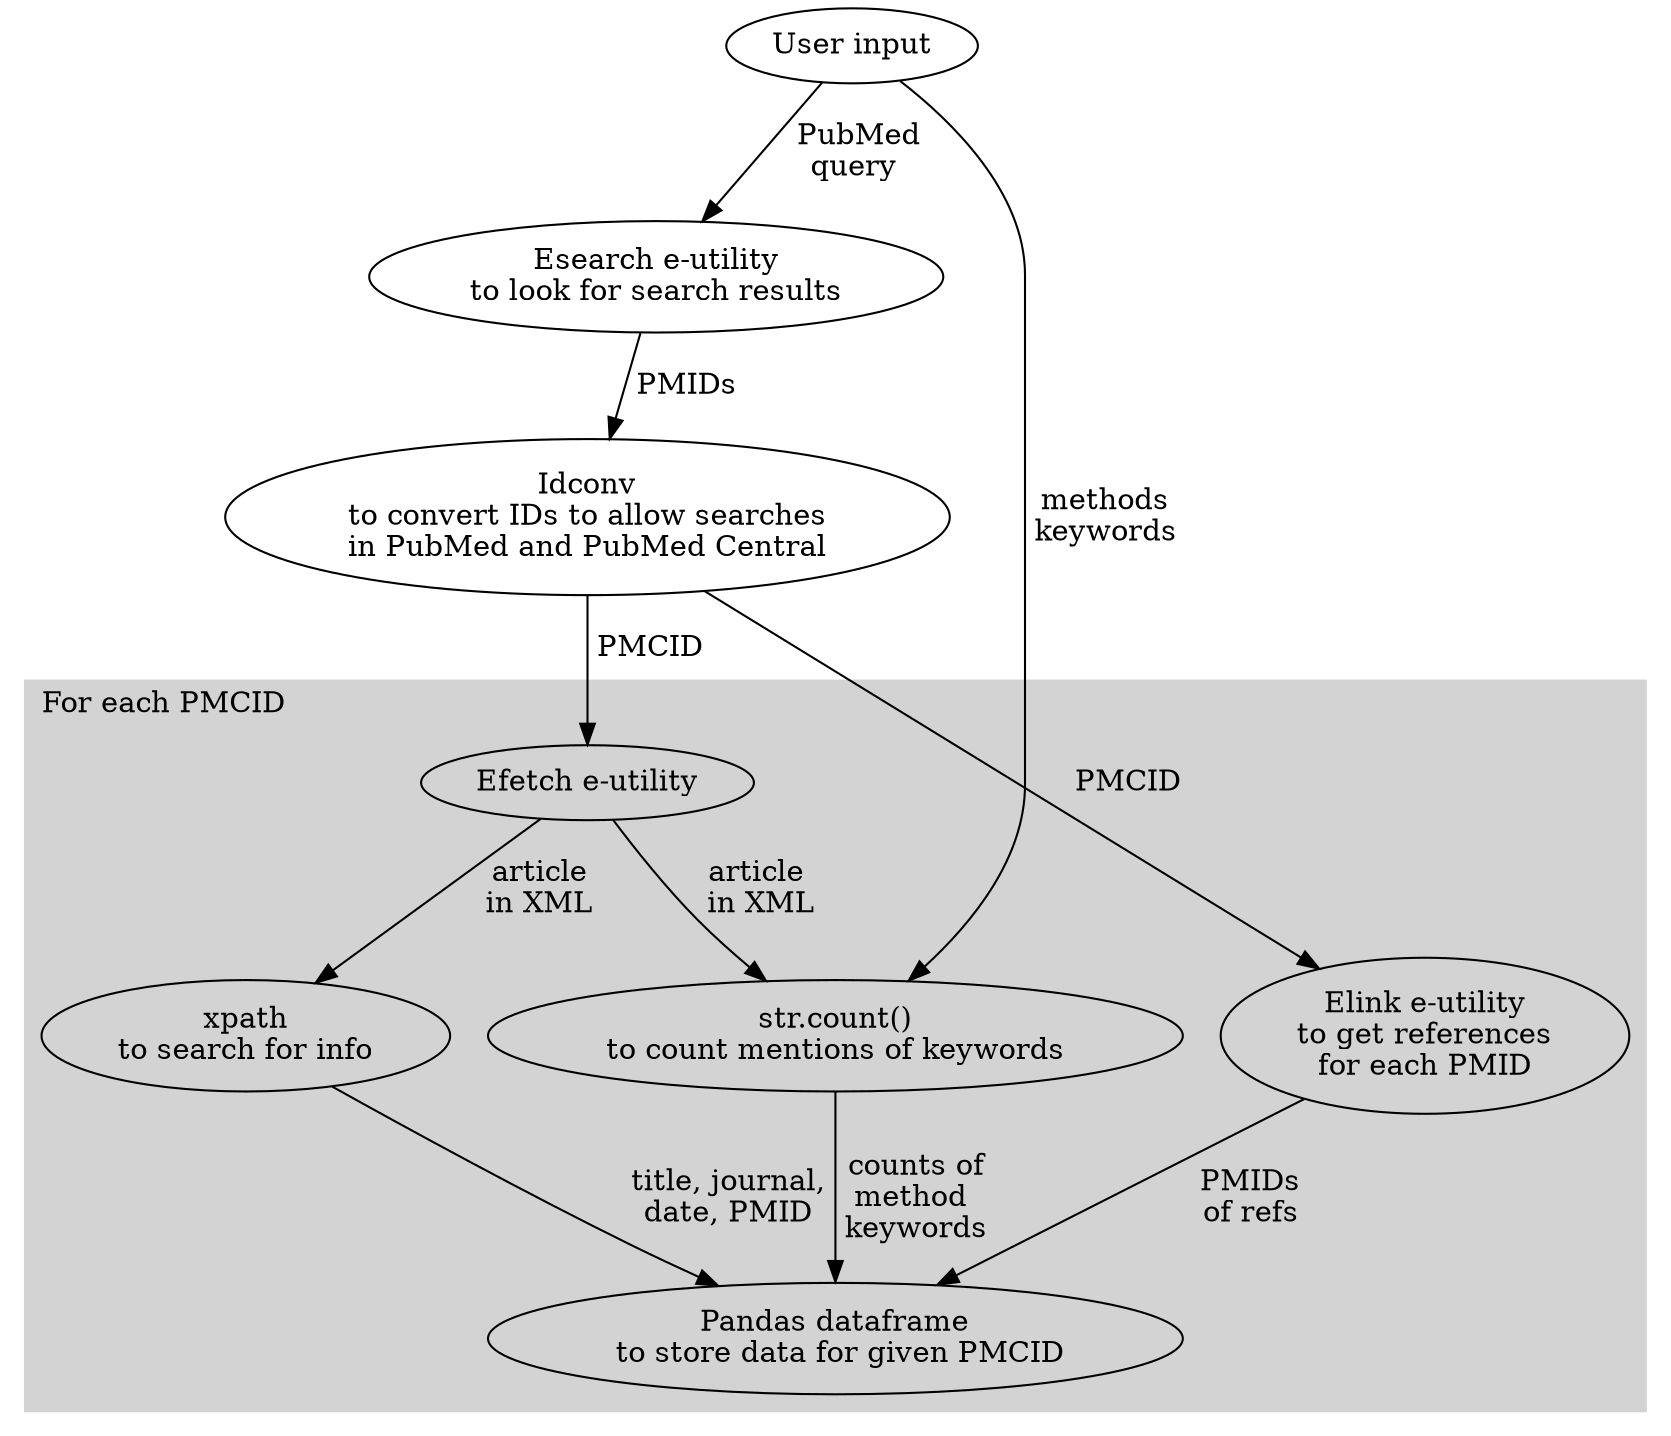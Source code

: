// Pipeline
digraph {
	input [label="User input"]
	esearch [label="Esearch e-utility
to look for search results"]
	idconv [label="Idconv
to convert IDs to allow searches
in PubMed and PubMed Central"]
	efetch [label="Efetch e-utility"]
	search [label="xpath
to search for info"]
	count [label="str.count()
to count mentions of keywords"]
	elink [label="Elink e-utility
to get references
for each PMID"]
	store [label="Pandas dataframe
 to store data for given PMCID"]
	input -> esearch [label=" PubMed
query"]
	esearch -> idconv [label=" PMIDs"]
	idconv -> efetch [label=" PMCID"]
	input -> count [label=" methods
 keywords"]
	idconv -> elink [label=PMCID]
	subgraph cluster_0 {
		color=lightgrey style=filled
		efetch -> search [label="article
in XML"]
		search -> store [label="title, journal,
date, PMID"]
		efetch -> count [label="article
 in XML"]
		count -> store [label=" counts of
method
 keywords"]
		elink -> store [label="PMIDs
of refs"]
		label="For each PMCID" labeljust=l
	}
}
